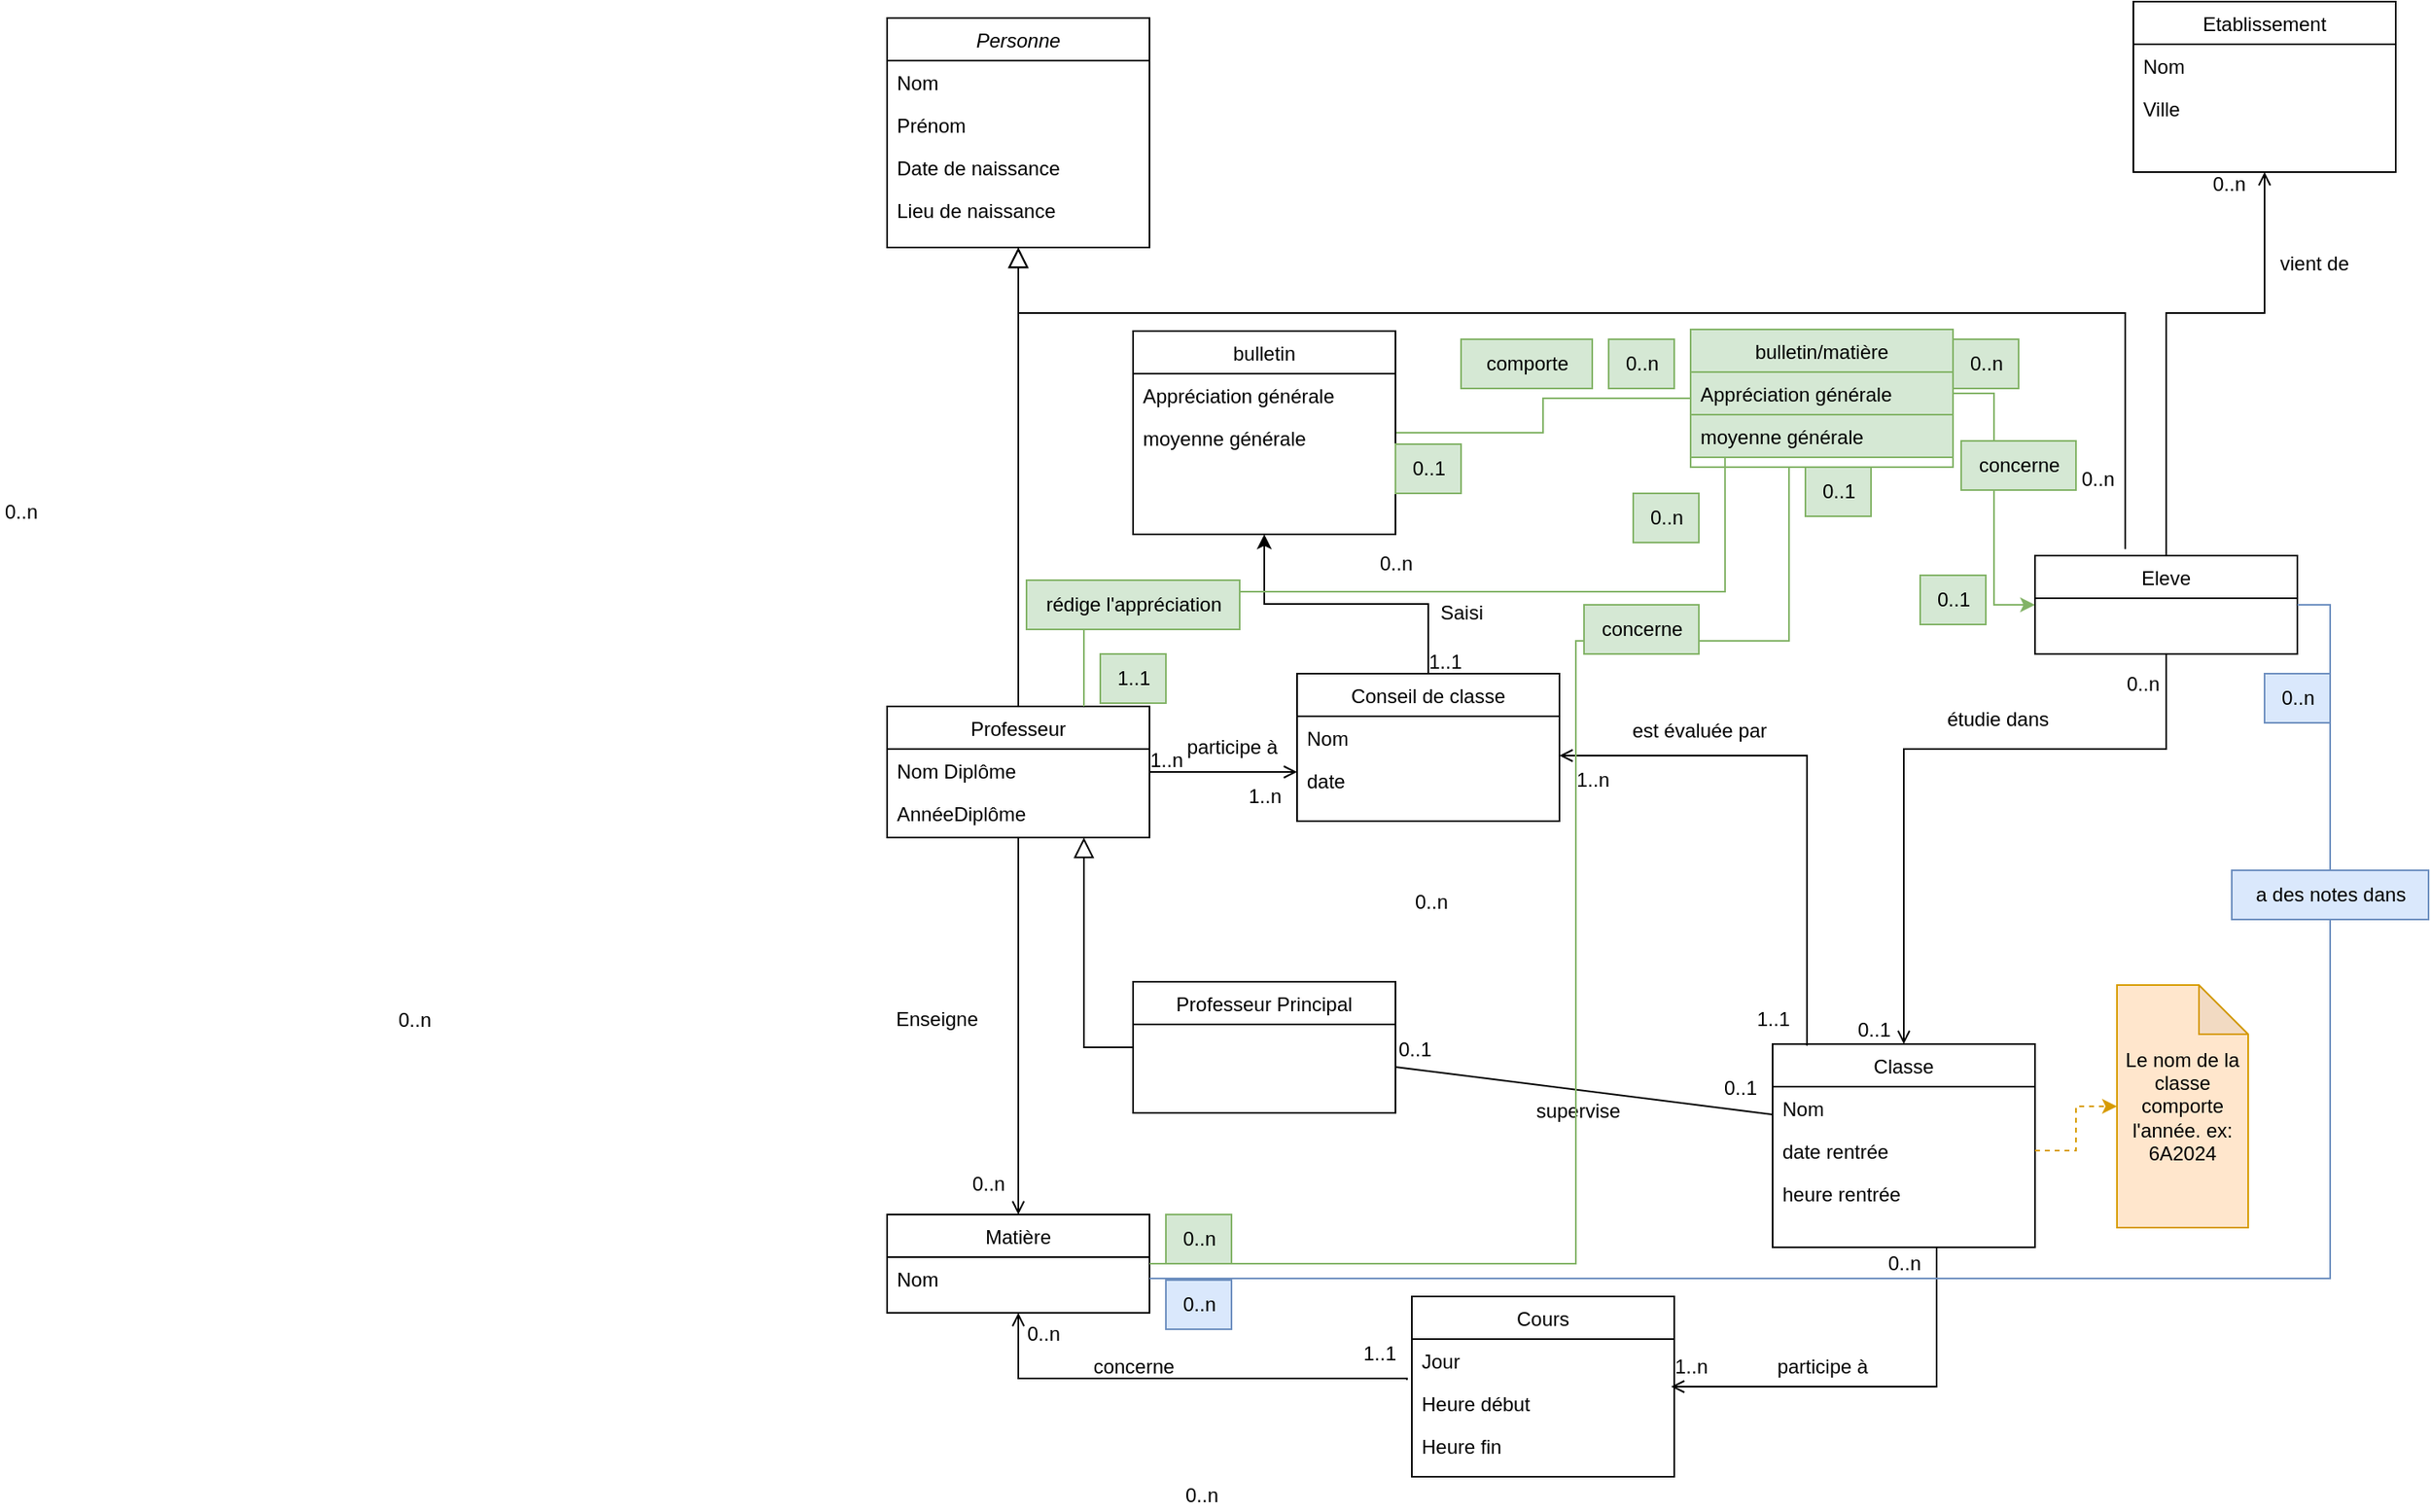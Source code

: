 <mxfile version="24.4.9" type="github">
  <diagram id="C5RBs43oDa-KdzZeNtuy" name="Page-1">
    <mxGraphModel dx="3163" dy="1925" grid="1" gridSize="10" guides="1" tooltips="1" connect="1" arrows="1" fold="1" page="1" pageScale="1" pageWidth="827" pageHeight="1169" math="0" shadow="0">
      <root>
        <mxCell id="WIyWlLk6GJQsqaUBKTNV-0" />
        <mxCell id="WIyWlLk6GJQsqaUBKTNV-1" parent="WIyWlLk6GJQsqaUBKTNV-0" />
        <mxCell id="zkfFHV4jXpPFQw0GAbJ--0" value="Personne" style="swimlane;fontStyle=2;align=center;verticalAlign=top;childLayout=stackLayout;horizontal=1;startSize=26;horizontalStack=0;resizeParent=1;resizeLast=0;collapsible=1;marginBottom=0;rounded=0;shadow=0;strokeWidth=1;" parent="WIyWlLk6GJQsqaUBKTNV-1" vertex="1">
          <mxGeometry x="-390" y="-100" width="160" height="140" as="geometry">
            <mxRectangle x="230" y="140" width="160" height="26" as="alternateBounds" />
          </mxGeometry>
        </mxCell>
        <mxCell id="zkfFHV4jXpPFQw0GAbJ--1" value="Nom" style="text;align=left;verticalAlign=top;spacingLeft=4;spacingRight=4;overflow=hidden;rotatable=0;points=[[0,0.5],[1,0.5]];portConstraint=eastwest;" parent="zkfFHV4jXpPFQw0GAbJ--0" vertex="1">
          <mxGeometry y="26" width="160" height="26" as="geometry" />
        </mxCell>
        <mxCell id="zkfFHV4jXpPFQw0GAbJ--2" value="Prénom" style="text;align=left;verticalAlign=top;spacingLeft=4;spacingRight=4;overflow=hidden;rotatable=0;points=[[0,0.5],[1,0.5]];portConstraint=eastwest;rounded=0;shadow=0;html=0;" parent="zkfFHV4jXpPFQw0GAbJ--0" vertex="1">
          <mxGeometry y="52" width="160" height="26" as="geometry" />
        </mxCell>
        <mxCell id="zkfFHV4jXpPFQw0GAbJ--3" value="Date de naissance" style="text;align=left;verticalAlign=top;spacingLeft=4;spacingRight=4;overflow=hidden;rotatable=0;points=[[0,0.5],[1,0.5]];portConstraint=eastwest;rounded=0;shadow=0;html=0;" parent="zkfFHV4jXpPFQw0GAbJ--0" vertex="1">
          <mxGeometry y="78" width="160" height="26" as="geometry" />
        </mxCell>
        <mxCell id="alwf_3piKCEME6LCT37Y-0" value="Lieu de naissance" style="text;align=left;verticalAlign=top;spacingLeft=4;spacingRight=4;overflow=hidden;rotatable=0;points=[[0,0.5],[1,0.5]];portConstraint=eastwest;rounded=0;shadow=0;html=0;" vertex="1" parent="zkfFHV4jXpPFQw0GAbJ--0">
          <mxGeometry y="104" width="160" height="26" as="geometry" />
        </mxCell>
        <mxCell id="zkfFHV4jXpPFQw0GAbJ--6" value="Eleve" style="swimlane;fontStyle=0;align=center;verticalAlign=top;childLayout=stackLayout;horizontal=1;startSize=26;horizontalStack=0;resizeParent=1;resizeLast=0;collapsible=1;marginBottom=0;rounded=0;shadow=0;strokeWidth=1;" parent="WIyWlLk6GJQsqaUBKTNV-1" vertex="1">
          <mxGeometry x="310" y="228" width="160" height="60" as="geometry">
            <mxRectangle x="130" y="380" width="160" height="26" as="alternateBounds" />
          </mxGeometry>
        </mxCell>
        <mxCell id="zkfFHV4jXpPFQw0GAbJ--12" value="" style="endArrow=block;endSize=10;endFill=0;shadow=0;strokeWidth=1;rounded=0;curved=0;edgeStyle=elbowEdgeStyle;elbow=vertical;exitX=0.344;exitY=-0.067;exitDx=0;exitDy=0;entryX=0.5;entryY=1;entryDx=0;entryDy=0;exitPerimeter=0;" parent="WIyWlLk6GJQsqaUBKTNV-1" source="zkfFHV4jXpPFQw0GAbJ--6" target="zkfFHV4jXpPFQw0GAbJ--0" edge="1">
          <mxGeometry width="160" relative="1" as="geometry">
            <mxPoint x="370" y="190" as="sourcePoint" />
            <mxPoint x="-140" y="-60" as="targetPoint" />
            <Array as="points">
              <mxPoint x="50" y="80" />
              <mxPoint x="20" y="200" />
            </Array>
          </mxGeometry>
        </mxCell>
        <mxCell id="zkfFHV4jXpPFQw0GAbJ--13" value="Professeur" style="swimlane;fontStyle=0;align=center;verticalAlign=top;childLayout=stackLayout;horizontal=1;startSize=26;horizontalStack=0;resizeParent=1;resizeLast=0;collapsible=1;marginBottom=0;rounded=0;shadow=0;strokeWidth=1;" parent="WIyWlLk6GJQsqaUBKTNV-1" vertex="1">
          <mxGeometry x="-390" y="320" width="160" height="80" as="geometry">
            <mxRectangle x="340" y="380" width="170" height="26" as="alternateBounds" />
          </mxGeometry>
        </mxCell>
        <mxCell id="zkfFHV4jXpPFQw0GAbJ--14" value="Nom Diplôme" style="text;align=left;verticalAlign=top;spacingLeft=4;spacingRight=4;overflow=hidden;rotatable=0;points=[[0,0.5],[1,0.5]];portConstraint=eastwest;" parent="zkfFHV4jXpPFQw0GAbJ--13" vertex="1">
          <mxGeometry y="26" width="160" height="26" as="geometry" />
        </mxCell>
        <mxCell id="alwf_3piKCEME6LCT37Y-14" value="AnnéeDiplôme" style="text;align=left;verticalAlign=top;spacingLeft=4;spacingRight=4;overflow=hidden;rotatable=0;points=[[0,0.5],[1,0.5]];portConstraint=eastwest;" vertex="1" parent="zkfFHV4jXpPFQw0GAbJ--13">
          <mxGeometry y="52" width="160" height="26" as="geometry" />
        </mxCell>
        <mxCell id="zkfFHV4jXpPFQw0GAbJ--16" value="" style="endArrow=block;endSize=10;endFill=0;shadow=0;strokeWidth=1;rounded=0;curved=0;edgeStyle=elbowEdgeStyle;elbow=vertical;" parent="WIyWlLk6GJQsqaUBKTNV-1" source="zkfFHV4jXpPFQw0GAbJ--13" target="zkfFHV4jXpPFQw0GAbJ--0" edge="1">
          <mxGeometry width="160" relative="1" as="geometry">
            <mxPoint x="485" y="343" as="sourcePoint" />
            <mxPoint x="585" y="241" as="targetPoint" />
          </mxGeometry>
        </mxCell>
        <mxCell id="zkfFHV4jXpPFQw0GAbJ--26" value="" style="endArrow=open;shadow=0;strokeWidth=1;rounded=0;curved=0;endFill=1;edgeStyle=elbowEdgeStyle;elbow=vertical;exitX=0.5;exitY=0;exitDx=0;exitDy=0;entryX=0.5;entryY=1;entryDx=0;entryDy=0;" parent="WIyWlLk6GJQsqaUBKTNV-1" source="zkfFHV4jXpPFQw0GAbJ--6" target="alwf_3piKCEME6LCT37Y-2" edge="1">
          <mxGeometry x="0.5" y="41" relative="1" as="geometry">
            <mxPoint x="125" y="200" as="sourcePoint" />
            <mxPoint x="115" y="124" as="targetPoint" />
            <mxPoint x="-40" y="32" as="offset" />
            <Array as="points">
              <mxPoint x="450" y="80" />
            </Array>
          </mxGeometry>
        </mxCell>
        <mxCell id="alwf_3piKCEME6LCT37Y-2" value="Etablissement" style="swimlane;fontStyle=0;align=center;verticalAlign=top;childLayout=stackLayout;horizontal=1;startSize=26;horizontalStack=0;resizeParent=1;resizeLast=0;collapsible=1;marginBottom=0;rounded=0;shadow=0;strokeWidth=1;" vertex="1" parent="WIyWlLk6GJQsqaUBKTNV-1">
          <mxGeometry x="370" y="-110" width="160" height="104" as="geometry">
            <mxRectangle x="550" y="140" width="160" height="26" as="alternateBounds" />
          </mxGeometry>
        </mxCell>
        <mxCell id="alwf_3piKCEME6LCT37Y-3" value="Nom" style="text;align=left;verticalAlign=top;spacingLeft=4;spacingRight=4;overflow=hidden;rotatable=0;points=[[0,0.5],[1,0.5]];portConstraint=eastwest;" vertex="1" parent="alwf_3piKCEME6LCT37Y-2">
          <mxGeometry y="26" width="160" height="26" as="geometry" />
        </mxCell>
        <mxCell id="alwf_3piKCEME6LCT37Y-4" value="Ville" style="text;align=left;verticalAlign=top;spacingLeft=4;spacingRight=4;overflow=hidden;rotatable=0;points=[[0,0.5],[1,0.5]];portConstraint=eastwest;rounded=0;shadow=0;html=0;" vertex="1" parent="alwf_3piKCEME6LCT37Y-2">
          <mxGeometry y="52" width="160" height="26" as="geometry" />
        </mxCell>
        <mxCell id="alwf_3piKCEME6LCT37Y-15" value="Matière" style="swimlane;fontStyle=0;align=center;verticalAlign=top;childLayout=stackLayout;horizontal=1;startSize=26;horizontalStack=0;resizeParent=1;resizeLast=0;collapsible=1;marginBottom=0;rounded=0;shadow=0;strokeWidth=1;" vertex="1" parent="WIyWlLk6GJQsqaUBKTNV-1">
          <mxGeometry x="-390" y="630" width="160" height="60" as="geometry">
            <mxRectangle x="550" y="140" width="160" height="26" as="alternateBounds" />
          </mxGeometry>
        </mxCell>
        <mxCell id="alwf_3piKCEME6LCT37Y-16" value="Nom" style="text;align=left;verticalAlign=top;spacingLeft=4;spacingRight=4;overflow=hidden;rotatable=0;points=[[0,0.5],[1,0.5]];portConstraint=eastwest;" vertex="1" parent="alwf_3piKCEME6LCT37Y-15">
          <mxGeometry y="26" width="160" height="26" as="geometry" />
        </mxCell>
        <mxCell id="alwf_3piKCEME6LCT37Y-19" value="" style="endArrow=open;shadow=0;strokeWidth=1;rounded=0;curved=0;endFill=1;edgeStyle=elbowEdgeStyle;elbow=vertical;exitX=0.5;exitY=1;exitDx=0;exitDy=0;entryX=0.5;entryY=0;entryDx=0;entryDy=0;" edge="1" parent="WIyWlLk6GJQsqaUBKTNV-1" source="zkfFHV4jXpPFQw0GAbJ--13" target="alwf_3piKCEME6LCT37Y-15">
          <mxGeometry x="0.5" y="41" relative="1" as="geometry">
            <mxPoint x="620" y="370" as="sourcePoint" />
            <mxPoint x="480" y="370" as="targetPoint" />
            <mxPoint x="-40" y="32" as="offset" />
            <Array as="points" />
          </mxGeometry>
        </mxCell>
        <mxCell id="alwf_3piKCEME6LCT37Y-20" value="0..n" style="resizable=0;align=left;verticalAlign=bottom;labelBackgroundColor=none;fontSize=12;" connectable="0" vertex="1" parent="alwf_3piKCEME6LCT37Y-19">
          <mxGeometry x="-1" relative="1" as="geometry">
            <mxPoint x="-620" y="-190" as="offset" />
          </mxGeometry>
        </mxCell>
        <mxCell id="alwf_3piKCEME6LCT37Y-21" value="0..n" style="resizable=0;align=right;verticalAlign=bottom;labelBackgroundColor=none;fontSize=12;" connectable="0" vertex="1" parent="alwf_3piKCEME6LCT37Y-19">
          <mxGeometry x="1" relative="1" as="geometry">
            <mxPoint x="750" y="-620" as="offset" />
          </mxGeometry>
        </mxCell>
        <mxCell id="alwf_3piKCEME6LCT37Y-22" value="vient de" style="text;html=1;resizable=0;points=[];;align=center;verticalAlign=middle;labelBackgroundColor=none;rounded=0;shadow=0;strokeWidth=1;fontSize=12;" vertex="1" connectable="0" parent="alwf_3piKCEME6LCT37Y-19">
          <mxGeometry x="0.5" y="49" relative="1" as="geometry">
            <mxPoint x="741" y="-523" as="offset" />
          </mxGeometry>
        </mxCell>
        <mxCell id="alwf_3piKCEME6LCT37Y-24" value="Professeur Principal" style="swimlane;fontStyle=0;align=center;verticalAlign=top;childLayout=stackLayout;horizontal=1;startSize=26;horizontalStack=0;resizeParent=1;resizeLast=0;collapsible=1;marginBottom=0;rounded=0;shadow=0;strokeWidth=1;" vertex="1" parent="WIyWlLk6GJQsqaUBKTNV-1">
          <mxGeometry x="-240" y="488" width="160" height="80" as="geometry">
            <mxRectangle x="340" y="380" width="170" height="26" as="alternateBounds" />
          </mxGeometry>
        </mxCell>
        <mxCell id="alwf_3piKCEME6LCT37Y-27" value="" style="endArrow=block;endSize=10;endFill=0;shadow=0;strokeWidth=1;rounded=0;curved=0;edgeStyle=elbowEdgeStyle;elbow=vertical;entryX=0.75;entryY=1;entryDx=0;entryDy=0;exitX=0;exitY=0.5;exitDx=0;exitDy=0;" edge="1" parent="WIyWlLk6GJQsqaUBKTNV-1" source="alwf_3piKCEME6LCT37Y-24" target="zkfFHV4jXpPFQw0GAbJ--13">
          <mxGeometry width="160" relative="1" as="geometry">
            <mxPoint x="520" y="370" as="sourcePoint" />
            <mxPoint x="520" y="320" as="targetPoint" />
            <Array as="points">
              <mxPoint x="-260" y="528" />
            </Array>
          </mxGeometry>
        </mxCell>
        <mxCell id="alwf_3piKCEME6LCT37Y-31" value="Classe" style="swimlane;fontStyle=0;align=center;verticalAlign=top;childLayout=stackLayout;horizontal=1;startSize=26;horizontalStack=0;resizeParent=1;resizeLast=0;collapsible=1;marginBottom=0;rounded=0;shadow=0;strokeWidth=1;" vertex="1" parent="WIyWlLk6GJQsqaUBKTNV-1">
          <mxGeometry x="150" y="526" width="160" height="124" as="geometry">
            <mxRectangle x="340" y="380" width="170" height="26" as="alternateBounds" />
          </mxGeometry>
        </mxCell>
        <mxCell id="alwf_3piKCEME6LCT37Y-59" value="Nom" style="text;align=left;verticalAlign=top;spacingLeft=4;spacingRight=4;overflow=hidden;rotatable=0;points=[[0,0.5],[1,0.5]];portConstraint=eastwest;" vertex="1" parent="alwf_3piKCEME6LCT37Y-31">
          <mxGeometry y="26" width="160" height="26" as="geometry" />
        </mxCell>
        <mxCell id="alwf_3piKCEME6LCT37Y-60" value="date rentrée" style="text;align=left;verticalAlign=top;spacingLeft=4;spacingRight=4;overflow=hidden;rotatable=0;points=[[0,0.5],[1,0.5]];portConstraint=eastwest;" vertex="1" parent="alwf_3piKCEME6LCT37Y-31">
          <mxGeometry y="52" width="160" height="26" as="geometry" />
        </mxCell>
        <mxCell id="alwf_3piKCEME6LCT37Y-61" value="heure rentrée" style="text;align=left;verticalAlign=top;spacingLeft=4;spacingRight=4;overflow=hidden;rotatable=0;points=[[0,0.5],[1,0.5]];portConstraint=eastwest;" vertex="1" parent="alwf_3piKCEME6LCT37Y-31">
          <mxGeometry y="78" width="160" height="26" as="geometry" />
        </mxCell>
        <mxCell id="alwf_3piKCEME6LCT37Y-32" value="" style="endArrow=open;shadow=0;strokeWidth=1;rounded=0;curved=0;endFill=1;edgeStyle=elbowEdgeStyle;elbow=vertical;exitX=0.5;exitY=1;exitDx=0;exitDy=0;entryX=0.5;entryY=0;entryDx=0;entryDy=0;" edge="1" parent="WIyWlLk6GJQsqaUBKTNV-1" source="zkfFHV4jXpPFQw0GAbJ--6" target="alwf_3piKCEME6LCT37Y-31">
          <mxGeometry x="0.5" y="41" relative="1" as="geometry">
            <mxPoint x="110" y="386" as="sourcePoint" />
            <mxPoint x="257.04" y="349.01" as="targetPoint" />
            <mxPoint x="-40" y="32" as="offset" />
            <Array as="points">
              <mxPoint x="150" y="346" />
            </Array>
          </mxGeometry>
        </mxCell>
        <mxCell id="alwf_3piKCEME6LCT37Y-33" value="0..n" style="resizable=0;align=left;verticalAlign=bottom;labelBackgroundColor=none;fontSize=12;" connectable="0" vertex="1" parent="alwf_3piKCEME6LCT37Y-32">
          <mxGeometry x="-1" relative="1" as="geometry">
            <mxPoint x="-460" y="160" as="offset" />
          </mxGeometry>
        </mxCell>
        <mxCell id="alwf_3piKCEME6LCT37Y-36" value="0..n" style="resizable=0;align=left;verticalAlign=bottom;labelBackgroundColor=none;fontSize=12;" connectable="0" vertex="1" parent="WIyWlLk6GJQsqaUBKTNV-1">
          <mxGeometry x="370" as="geometry">
            <mxPoint x="-6" y="315" as="offset" />
          </mxGeometry>
        </mxCell>
        <mxCell id="alwf_3piKCEME6LCT37Y-37" value="0..1" style="resizable=0;align=left;verticalAlign=bottom;labelBackgroundColor=none;fontSize=12;" connectable="0" vertex="1" parent="WIyWlLk6GJQsqaUBKTNV-1">
          <mxGeometry x="-80" y="538" as="geometry" />
        </mxCell>
        <mxCell id="alwf_3piKCEME6LCT37Y-38" value="" style="endArrow=none;shadow=0;strokeWidth=1;rounded=0;endFill=0;elbow=vertical;entryX=0;entryY=0.653;entryDx=0;entryDy=0;entryPerimeter=0;" edge="1" parent="WIyWlLk6GJQsqaUBKTNV-1" target="alwf_3piKCEME6LCT37Y-59">
          <mxGeometry x="0.5" y="41" relative="1" as="geometry">
            <mxPoint x="-80" y="540" as="sourcePoint" />
            <mxPoint x="190" y="650" as="targetPoint" />
            <mxPoint x="-40" y="32" as="offset" />
          </mxGeometry>
        </mxCell>
        <mxCell id="alwf_3piKCEME6LCT37Y-42" value="0..1" style="resizable=0;align=left;verticalAlign=bottom;labelBackgroundColor=none;fontSize=12;" connectable="0" vertex="1" parent="WIyWlLk6GJQsqaUBKTNV-1">
          <mxGeometry x="200" y="526" as="geometry" />
        </mxCell>
        <mxCell id="alwf_3piKCEME6LCT37Y-43" value="étudie dans" style="text;html=1;resizable=0;points=[];;align=center;verticalAlign=middle;labelBackgroundColor=none;rounded=0;shadow=0;strokeWidth=1;fontSize=12;" vertex="1" connectable="0" parent="WIyWlLk6GJQsqaUBKTNV-1">
          <mxGeometry x="280" y="330" as="geometry">
            <mxPoint x="7" y="-2" as="offset" />
          </mxGeometry>
        </mxCell>
        <mxCell id="alwf_3piKCEME6LCT37Y-44" value="supervise" style="text;html=1;resizable=0;points=[];;align=center;verticalAlign=middle;labelBackgroundColor=none;rounded=0;shadow=0;strokeWidth=1;fontSize=12;rotation=0;" vertex="1" connectable="0" parent="WIyWlLk6GJQsqaUBKTNV-1">
          <mxGeometry x="110" y="528" as="geometry">
            <mxPoint x="-79" y="39" as="offset" />
          </mxGeometry>
        </mxCell>
        <mxCell id="alwf_3piKCEME6LCT37Y-46" value="0..1" style="text;html=1;align=center;verticalAlign=middle;resizable=0;points=[];autosize=1;strokeColor=none;fillColor=none;" vertex="1" parent="WIyWlLk6GJQsqaUBKTNV-1">
          <mxGeometry x="110" y="538" width="40" height="30" as="geometry" />
        </mxCell>
        <mxCell id="alwf_3piKCEME6LCT37Y-47" value="Enseigne" style="text;html=1;align=center;verticalAlign=middle;resizable=0;points=[];autosize=1;strokeColor=none;fillColor=none;" vertex="1" parent="WIyWlLk6GJQsqaUBKTNV-1">
          <mxGeometry x="-400" y="496" width="80" height="30" as="geometry" />
        </mxCell>
        <mxCell id="alwf_3piKCEME6LCT37Y-49" value="Cours" style="swimlane;fontStyle=0;align=center;verticalAlign=top;childLayout=stackLayout;horizontal=1;startSize=26;horizontalStack=0;resizeParent=1;resizeLast=0;collapsible=1;marginBottom=0;rounded=0;shadow=0;strokeWidth=1;" vertex="1" parent="WIyWlLk6GJQsqaUBKTNV-1">
          <mxGeometry x="-70" y="680" width="160" height="110" as="geometry">
            <mxRectangle x="340" y="380" width="170" height="26" as="alternateBounds" />
          </mxGeometry>
        </mxCell>
        <mxCell id="alwf_3piKCEME6LCT37Y-50" value="Jour" style="text;align=left;verticalAlign=top;spacingLeft=4;spacingRight=4;overflow=hidden;rotatable=0;points=[[0,0.5],[1,0.5]];portConstraint=eastwest;" vertex="1" parent="alwf_3piKCEME6LCT37Y-49">
          <mxGeometry y="26" width="160" height="26" as="geometry" />
        </mxCell>
        <mxCell id="alwf_3piKCEME6LCT37Y-57" value="Heure début" style="text;align=left;verticalAlign=top;spacingLeft=4;spacingRight=4;overflow=hidden;rotatable=0;points=[[0,0.5],[1,0.5]];portConstraint=eastwest;" vertex="1" parent="alwf_3piKCEME6LCT37Y-49">
          <mxGeometry y="52" width="160" height="26" as="geometry" />
        </mxCell>
        <mxCell id="alwf_3piKCEME6LCT37Y-58" value="Heure fin" style="text;align=left;verticalAlign=top;spacingLeft=4;spacingRight=4;overflow=hidden;rotatable=0;points=[[0,0.5],[1,0.5]];portConstraint=eastwest;" vertex="1" parent="alwf_3piKCEME6LCT37Y-49">
          <mxGeometry y="78" width="160" height="26" as="geometry" />
        </mxCell>
        <mxCell id="alwf_3piKCEME6LCT37Y-51" value="" style="endArrow=open;shadow=0;strokeWidth=1;rounded=0;curved=0;endFill=1;edgeStyle=elbowEdgeStyle;elbow=vertical;exitX=-0.019;exitY=0.962;exitDx=0;exitDy=0;entryX=0.5;entryY=1;entryDx=0;entryDy=0;exitPerimeter=0;" edge="1" parent="WIyWlLk6GJQsqaUBKTNV-1" source="alwf_3piKCEME6LCT37Y-50" target="alwf_3piKCEME6LCT37Y-15">
          <mxGeometry x="0.5" y="41" relative="1" as="geometry">
            <mxPoint x="-300" y="410" as="sourcePoint" />
            <mxPoint x="-300" y="640" as="targetPoint" />
            <mxPoint x="-40" y="32" as="offset" />
            <Array as="points">
              <mxPoint x="-200" y="730" />
            </Array>
          </mxGeometry>
        </mxCell>
        <mxCell id="alwf_3piKCEME6LCT37Y-52" value="0..n" style="resizable=0;align=left;verticalAlign=bottom;labelBackgroundColor=none;fontSize=12;" connectable="0" vertex="1" parent="alwf_3piKCEME6LCT37Y-51">
          <mxGeometry x="-1" relative="1" as="geometry">
            <mxPoint x="-267" y="-111" as="offset" />
          </mxGeometry>
        </mxCell>
        <mxCell id="alwf_3piKCEME6LCT37Y-53" value="0..n" style="resizable=0;align=right;verticalAlign=bottom;labelBackgroundColor=none;fontSize=12;" connectable="0" vertex="1" parent="alwf_3piKCEME6LCT37Y-51">
          <mxGeometry x="1" relative="1" as="geometry">
            <mxPoint x="670" y="-500" as="offset" />
          </mxGeometry>
        </mxCell>
        <mxCell id="alwf_3piKCEME6LCT37Y-55" value="1..1" style="text;html=1;align=center;verticalAlign=middle;resizable=0;points=[];autosize=1;strokeColor=none;fillColor=none;" vertex="1" parent="WIyWlLk6GJQsqaUBKTNV-1">
          <mxGeometry x="-110" y="700" width="40" height="30" as="geometry" />
        </mxCell>
        <mxCell id="alwf_3piKCEME6LCT37Y-56" value="0..n" style="text;html=1;align=center;verticalAlign=middle;resizable=0;points=[];autosize=1;strokeColor=none;fillColor=none;" vertex="1" parent="WIyWlLk6GJQsqaUBKTNV-1">
          <mxGeometry x="-315" y="688" width="40" height="30" as="geometry" />
        </mxCell>
        <mxCell id="alwf_3piKCEME6LCT37Y-63" value="concerne" style="text;html=1;align=center;verticalAlign=middle;resizable=0;points=[];autosize=1;strokeColor=none;fillColor=none;" vertex="1" parent="WIyWlLk6GJQsqaUBKTNV-1">
          <mxGeometry x="-275" y="708" width="70" height="30" as="geometry" />
        </mxCell>
        <mxCell id="alwf_3piKCEME6LCT37Y-68" value="" style="endArrow=open;shadow=0;strokeWidth=1;rounded=0;curved=0;endFill=1;edgeStyle=elbowEdgeStyle;elbow=vertical;exitX=0.5;exitY=1;exitDx=0;exitDy=0;entryX=0.988;entryY=1.115;entryDx=0;entryDy=0;entryPerimeter=0;" edge="1" parent="WIyWlLk6GJQsqaUBKTNV-1" target="alwf_3piKCEME6LCT37Y-50">
          <mxGeometry x="0.5" y="41" relative="1" as="geometry">
            <mxPoint x="250" y="650" as="sourcePoint" />
            <mxPoint x="100" y="745" as="targetPoint" />
            <mxPoint x="-40" y="32" as="offset" />
            <Array as="points">
              <mxPoint x="140" y="735" />
              <mxPoint x="280" y="736" />
            </Array>
          </mxGeometry>
        </mxCell>
        <mxCell id="alwf_3piKCEME6LCT37Y-69" value="0..n" style="resizable=0;align=left;verticalAlign=bottom;labelBackgroundColor=none;fontSize=12;" connectable="0" vertex="1" parent="alwf_3piKCEME6LCT37Y-68">
          <mxGeometry x="-1" relative="1" as="geometry">
            <mxPoint x="-460" y="160" as="offset" />
          </mxGeometry>
        </mxCell>
        <mxCell id="alwf_3piKCEME6LCT37Y-70" value="0..n" style="text;html=1;align=center;verticalAlign=middle;resizable=0;points=[];autosize=1;strokeColor=none;fillColor=none;" vertex="1" parent="WIyWlLk6GJQsqaUBKTNV-1">
          <mxGeometry x="210" y="645" width="40" height="30" as="geometry" />
        </mxCell>
        <mxCell id="alwf_3piKCEME6LCT37Y-71" value="1..n" style="text;html=1;align=center;verticalAlign=middle;resizable=0;points=[];autosize=1;strokeColor=none;fillColor=none;" vertex="1" parent="WIyWlLk6GJQsqaUBKTNV-1">
          <mxGeometry x="80" y="708" width="40" height="30" as="geometry" />
        </mxCell>
        <mxCell id="alwf_3piKCEME6LCT37Y-72" value="participe à" style="text;html=1;align=center;verticalAlign=middle;resizable=0;points=[];autosize=1;strokeColor=none;fillColor=none;" vertex="1" parent="WIyWlLk6GJQsqaUBKTNV-1">
          <mxGeometry x="140" y="708" width="80" height="30" as="geometry" />
        </mxCell>
        <mxCell id="alwf_3piKCEME6LCT37Y-93" value="" style="edgeStyle=orthogonalEdgeStyle;rounded=0;orthogonalLoop=1;jettySize=auto;html=1;" edge="1" parent="WIyWlLk6GJQsqaUBKTNV-1" source="alwf_3piKCEME6LCT37Y-73" target="alwf_3piKCEME6LCT37Y-90">
          <mxGeometry relative="1" as="geometry" />
        </mxCell>
        <mxCell id="alwf_3piKCEME6LCT37Y-73" value="Conseil de classe" style="swimlane;fontStyle=0;align=center;verticalAlign=top;childLayout=stackLayout;horizontal=1;startSize=26;horizontalStack=0;resizeParent=1;resizeLast=0;collapsible=1;marginBottom=0;rounded=0;shadow=0;strokeWidth=1;" vertex="1" parent="WIyWlLk6GJQsqaUBKTNV-1">
          <mxGeometry x="-140" y="300" width="160" height="90" as="geometry">
            <mxRectangle x="340" y="380" width="170" height="26" as="alternateBounds" />
          </mxGeometry>
        </mxCell>
        <mxCell id="alwf_3piKCEME6LCT37Y-75" value="Nom" style="text;align=left;verticalAlign=top;spacingLeft=4;spacingRight=4;overflow=hidden;rotatable=0;points=[[0,0.5],[1,0.5]];portConstraint=eastwest;" vertex="1" parent="alwf_3piKCEME6LCT37Y-73">
          <mxGeometry y="26" width="160" height="26" as="geometry" />
        </mxCell>
        <mxCell id="alwf_3piKCEME6LCT37Y-81" value="date" style="text;align=left;verticalAlign=top;spacingLeft=4;spacingRight=4;overflow=hidden;rotatable=0;points=[[0,0.5],[1,0.5]];portConstraint=eastwest;" vertex="1" parent="alwf_3piKCEME6LCT37Y-73">
          <mxGeometry y="52" width="160" height="26" as="geometry" />
        </mxCell>
        <mxCell id="alwf_3piKCEME6LCT37Y-77" value="" style="endArrow=open;shadow=0;strokeWidth=1;rounded=0;curved=0;endFill=1;edgeStyle=elbowEdgeStyle;elbow=vertical;exitX=0.131;exitY=0.008;exitDx=0;exitDy=0;exitPerimeter=0;" edge="1" parent="WIyWlLk6GJQsqaUBKTNV-1" source="alwf_3piKCEME6LCT37Y-31">
          <mxGeometry x="0.5" y="41" relative="1" as="geometry">
            <mxPoint x="260" y="660" as="sourcePoint" />
            <mxPoint x="20" y="350" as="targetPoint" />
            <mxPoint x="-40" y="32" as="offset" />
            <Array as="points">
              <mxPoint x="110" y="350" />
              <mxPoint x="290" y="746" />
            </Array>
          </mxGeometry>
        </mxCell>
        <mxCell id="alwf_3piKCEME6LCT37Y-79" value="1..1" style="text;html=1;align=center;verticalAlign=middle;resizable=0;points=[];autosize=1;strokeColor=none;fillColor=none;" vertex="1" parent="WIyWlLk6GJQsqaUBKTNV-1">
          <mxGeometry x="130" y="496" width="40" height="30" as="geometry" />
        </mxCell>
        <mxCell id="alwf_3piKCEME6LCT37Y-80" value="1..n" style="text;html=1;align=center;verticalAlign=middle;resizable=0;points=[];autosize=1;strokeColor=none;fillColor=none;" vertex="1" parent="WIyWlLk6GJQsqaUBKTNV-1">
          <mxGeometry x="20" y="350" width="40" height="30" as="geometry" />
        </mxCell>
        <mxCell id="alwf_3piKCEME6LCT37Y-82" value="est évaluée par" style="text;html=1;align=center;verticalAlign=middle;resizable=0;points=[];autosize=1;strokeColor=none;fillColor=none;" vertex="1" parent="WIyWlLk6GJQsqaUBKTNV-1">
          <mxGeometry x="50" y="320" width="110" height="30" as="geometry" />
        </mxCell>
        <mxCell id="alwf_3piKCEME6LCT37Y-83" value="" style="endArrow=open;shadow=0;strokeWidth=1;rounded=0;curved=0;endFill=1;edgeStyle=elbowEdgeStyle;elbow=vertical;exitX=1;exitY=0.5;exitDx=0;exitDy=0;" edge="1" parent="WIyWlLk6GJQsqaUBKTNV-1" source="zkfFHV4jXpPFQw0GAbJ--13">
          <mxGeometry x="0.5" y="41" relative="1" as="geometry">
            <mxPoint x="-199" y="390" as="sourcePoint" />
            <mxPoint x="-140" y="360" as="targetPoint" />
            <mxPoint x="-40" y="32" as="offset" />
            <Array as="points">
              <mxPoint x="-180" y="360" />
              <mxPoint x="-80" y="609" />
            </Array>
          </mxGeometry>
        </mxCell>
        <mxCell id="alwf_3piKCEME6LCT37Y-84" value="0..n" style="resizable=0;align=left;verticalAlign=bottom;labelBackgroundColor=none;fontSize=12;" connectable="0" vertex="1" parent="alwf_3piKCEME6LCT37Y-83">
          <mxGeometry x="-1" relative="1" as="geometry">
            <mxPoint x="-460" y="160" as="offset" />
          </mxGeometry>
        </mxCell>
        <mxCell id="alwf_3piKCEME6LCT37Y-85" value="1..n" style="text;html=1;align=center;verticalAlign=middle;resizable=0;points=[];autosize=1;strokeColor=none;fillColor=none;" vertex="1" parent="WIyWlLk6GJQsqaUBKTNV-1">
          <mxGeometry x="-240" y="338" width="40" height="30" as="geometry" />
        </mxCell>
        <mxCell id="alwf_3piKCEME6LCT37Y-86" value="1..n" style="text;html=1;align=center;verticalAlign=middle;resizable=0;points=[];autosize=1;strokeColor=none;fillColor=none;" vertex="1" parent="WIyWlLk6GJQsqaUBKTNV-1">
          <mxGeometry x="-180" y="360" width="40" height="30" as="geometry" />
        </mxCell>
        <mxCell id="alwf_3piKCEME6LCT37Y-88" value="participe à" style="text;html=1;align=center;verticalAlign=middle;resizable=0;points=[];autosize=1;strokeColor=none;fillColor=none;" vertex="1" parent="WIyWlLk6GJQsqaUBKTNV-1">
          <mxGeometry x="-220" y="330" width="80" height="30" as="geometry" />
        </mxCell>
        <mxCell id="alwf_3piKCEME6LCT37Y-104" value="" style="edgeStyle=orthogonalEdgeStyle;rounded=0;orthogonalLoop=1;jettySize=auto;html=1;fillColor=#d5e8d4;strokeColor=#82b366;endArrow=none;endFill=0;" edge="1" parent="WIyWlLk6GJQsqaUBKTNV-1" source="alwf_3piKCEME6LCT37Y-90" target="alwf_3piKCEME6LCT37Y-101">
          <mxGeometry relative="1" as="geometry" />
        </mxCell>
        <mxCell id="alwf_3piKCEME6LCT37Y-90" value="bulletin" style="swimlane;fontStyle=0;align=center;verticalAlign=top;childLayout=stackLayout;horizontal=1;startSize=26;horizontalStack=0;resizeParent=1;resizeLast=0;collapsible=1;marginBottom=0;rounded=0;shadow=0;strokeWidth=1;" vertex="1" parent="WIyWlLk6GJQsqaUBKTNV-1">
          <mxGeometry x="-240" y="91" width="160" height="124" as="geometry">
            <mxRectangle x="340" y="380" width="170" height="26" as="alternateBounds" />
          </mxGeometry>
        </mxCell>
        <mxCell id="alwf_3piKCEME6LCT37Y-91" value="Appréciation générale" style="text;align=left;verticalAlign=top;spacingLeft=4;spacingRight=4;overflow=hidden;rotatable=0;points=[[0,0.5],[1,0.5]];portConstraint=eastwest;" vertex="1" parent="alwf_3piKCEME6LCT37Y-90">
          <mxGeometry y="26" width="160" height="26" as="geometry" />
        </mxCell>
        <mxCell id="alwf_3piKCEME6LCT37Y-92" value="moyenne générale" style="text;align=left;verticalAlign=top;spacingLeft=4;spacingRight=4;overflow=hidden;rotatable=0;points=[[0,0.5],[1,0.5]];portConstraint=eastwest;" vertex="1" parent="alwf_3piKCEME6LCT37Y-90">
          <mxGeometry y="52" width="160" height="26" as="geometry" />
        </mxCell>
        <mxCell id="alwf_3piKCEME6LCT37Y-94" value="1..1" style="text;html=1;align=center;verticalAlign=middle;resizable=0;points=[];autosize=1;strokeColor=none;fillColor=none;" vertex="1" parent="WIyWlLk6GJQsqaUBKTNV-1">
          <mxGeometry x="-70" y="278" width="40" height="30" as="geometry" />
        </mxCell>
        <mxCell id="alwf_3piKCEME6LCT37Y-95" value="0..n" style="text;html=1;align=center;verticalAlign=middle;resizable=0;points=[];autosize=1;strokeColor=none;fillColor=none;" vertex="1" parent="WIyWlLk6GJQsqaUBKTNV-1">
          <mxGeometry x="-100" y="218" width="40" height="30" as="geometry" />
        </mxCell>
        <mxCell id="alwf_3piKCEME6LCT37Y-96" value="Saisi" style="text;html=1;align=center;verticalAlign=middle;resizable=0;points=[];autosize=1;strokeColor=none;fillColor=none;" vertex="1" parent="WIyWlLk6GJQsqaUBKTNV-1">
          <mxGeometry x="-65" y="248" width="50" height="30" as="geometry" />
        </mxCell>
        <mxCell id="alwf_3piKCEME6LCT37Y-107" style="edgeStyle=orthogonalEdgeStyle;rounded=0;orthogonalLoop=1;jettySize=auto;html=1;entryX=1;entryY=0.5;entryDx=0;entryDy=0;fillColor=#d5e8d4;strokeColor=#82b366;endArrow=none;endFill=0;" edge="1" parent="WIyWlLk6GJQsqaUBKTNV-1" source="alwf_3piKCEME6LCT37Y-101" target="alwf_3piKCEME6LCT37Y-15">
          <mxGeometry relative="1" as="geometry">
            <Array as="points">
              <mxPoint x="160" y="280" />
              <mxPoint x="30" y="280" />
              <mxPoint x="30" y="660" />
            </Array>
          </mxGeometry>
        </mxCell>
        <mxCell id="alwf_3piKCEME6LCT37Y-101" value="bulletin/matière" style="swimlane;fontStyle=0;align=center;verticalAlign=top;childLayout=stackLayout;horizontal=1;startSize=26;horizontalStack=0;resizeParent=1;resizeLast=0;collapsible=1;marginBottom=0;rounded=0;shadow=0;strokeWidth=1;fillColor=#d5e8d4;strokeColor=#82b366;" vertex="1" parent="WIyWlLk6GJQsqaUBKTNV-1">
          <mxGeometry x="100" y="90" width="160" height="84" as="geometry">
            <mxRectangle x="340" y="380" width="170" height="26" as="alternateBounds" />
          </mxGeometry>
        </mxCell>
        <mxCell id="alwf_3piKCEME6LCT37Y-102" value="Appréciation générale" style="text;align=left;verticalAlign=top;spacingLeft=4;spacingRight=4;overflow=hidden;rotatable=0;points=[[0,0.5],[1,0.5]];portConstraint=eastwest;fillColor=#d5e8d4;strokeColor=#82b366;" vertex="1" parent="alwf_3piKCEME6LCT37Y-101">
          <mxGeometry y="26" width="160" height="26" as="geometry" />
        </mxCell>
        <mxCell id="alwf_3piKCEME6LCT37Y-103" value="moyenne générale" style="text;align=left;verticalAlign=top;spacingLeft=4;spacingRight=4;overflow=hidden;rotatable=0;points=[[0,0.5],[1,0.5]];portConstraint=eastwest;fillColor=#d5e8d4;strokeColor=#82b366;" vertex="1" parent="alwf_3piKCEME6LCT37Y-101">
          <mxGeometry y="52" width="160" height="26" as="geometry" />
        </mxCell>
        <mxCell id="alwf_3piKCEME6LCT37Y-105" value="0..1" style="text;html=1;align=center;verticalAlign=middle;resizable=0;points=[];autosize=1;strokeColor=#82b366;fillColor=#d5e8d4;" vertex="1" parent="WIyWlLk6GJQsqaUBKTNV-1">
          <mxGeometry x="-80" y="160" width="40" height="30" as="geometry" />
        </mxCell>
        <mxCell id="alwf_3piKCEME6LCT37Y-106" value="0..n" style="text;html=1;align=center;verticalAlign=middle;resizable=0;points=[];autosize=1;strokeColor=#82b366;fillColor=#d5e8d4;" vertex="1" parent="WIyWlLk6GJQsqaUBKTNV-1">
          <mxGeometry x="50" y="96" width="40" height="30" as="geometry" />
        </mxCell>
        <mxCell id="alwf_3piKCEME6LCT37Y-108" value="0..1" style="text;html=1;align=center;verticalAlign=middle;resizable=0;points=[];autosize=1;strokeColor=#82b366;fillColor=#d5e8d4;" vertex="1" parent="WIyWlLk6GJQsqaUBKTNV-1">
          <mxGeometry x="170" y="174" width="40" height="30" as="geometry" />
        </mxCell>
        <mxCell id="alwf_3piKCEME6LCT37Y-109" value="0..n" style="text;html=1;align=center;verticalAlign=middle;resizable=0;points=[];autosize=1;strokeColor=#82b366;fillColor=#d5e8d4;" vertex="1" parent="WIyWlLk6GJQsqaUBKTNV-1">
          <mxGeometry x="-220" y="630" width="40" height="30" as="geometry" />
        </mxCell>
        <mxCell id="alwf_3piKCEME6LCT37Y-110" style="edgeStyle=orthogonalEdgeStyle;rounded=0;orthogonalLoop=1;jettySize=auto;html=1;exitX=0.75;exitY=0;exitDx=0;exitDy=0;entryX=0.131;entryY=1;entryDx=0;entryDy=0;entryPerimeter=0;fillColor=#d5e8d4;strokeColor=#82b366;endArrow=none;endFill=0;" edge="1" parent="WIyWlLk6GJQsqaUBKTNV-1" source="alwf_3piKCEME6LCT37Y-111" target="alwf_3piKCEME6LCT37Y-103">
          <mxGeometry relative="1" as="geometry">
            <Array as="points">
              <mxPoint x="-192" y="250" />
              <mxPoint x="111" y="250" />
            </Array>
          </mxGeometry>
        </mxCell>
        <mxCell id="alwf_3piKCEME6LCT37Y-112" value="1..1" style="text;html=1;align=center;verticalAlign=middle;resizable=0;points=[];autosize=1;strokeColor=#82b366;fillColor=#d5e8d4;" vertex="1" parent="WIyWlLk6GJQsqaUBKTNV-1">
          <mxGeometry x="-260" y="288" width="40" height="30" as="geometry" />
        </mxCell>
        <mxCell id="alwf_3piKCEME6LCT37Y-114" value="0..n" style="text;html=1;align=center;verticalAlign=middle;resizable=0;points=[];autosize=1;strokeColor=#82b366;fillColor=#d5e8d4;" vertex="1" parent="WIyWlLk6GJQsqaUBKTNV-1">
          <mxGeometry x="65" y="190" width="40" height="30" as="geometry" />
        </mxCell>
        <mxCell id="alwf_3piKCEME6LCT37Y-115" value="comporte" style="text;html=1;align=center;verticalAlign=middle;resizable=0;points=[];autosize=1;strokeColor=#82b366;fillColor=#d5e8d4;" vertex="1" parent="WIyWlLk6GJQsqaUBKTNV-1">
          <mxGeometry x="-40" y="96" width="80" height="30" as="geometry" />
        </mxCell>
        <mxCell id="alwf_3piKCEME6LCT37Y-117" value="concerne" style="text;html=1;align=center;verticalAlign=middle;resizable=0;points=[];autosize=1;strokeColor=#82b366;fillColor=#d5e8d4;" vertex="1" parent="WIyWlLk6GJQsqaUBKTNV-1">
          <mxGeometry x="35" y="258" width="70" height="30" as="geometry" />
        </mxCell>
        <mxCell id="alwf_3piKCEME6LCT37Y-118" value="" style="rounded=0;orthogonalLoop=1;jettySize=auto;html=1;exitX=0.75;exitY=0;exitDx=0;exitDy=0;fillColor=#d5e8d4;strokeColor=#82b366;endArrow=none;endFill=0;" edge="1" parent="WIyWlLk6GJQsqaUBKTNV-1" source="zkfFHV4jXpPFQw0GAbJ--13">
          <mxGeometry relative="1" as="geometry">
            <mxPoint x="-270" y="320" as="sourcePoint" />
            <mxPoint x="-270" y="270" as="targetPoint" />
          </mxGeometry>
        </mxCell>
        <mxCell id="alwf_3piKCEME6LCT37Y-111" value="rédige l&#39;appréciation" style="text;html=1;align=center;verticalAlign=middle;resizable=0;points=[];autosize=1;strokeColor=#82b366;fillColor=#d5e8d4;" vertex="1" parent="WIyWlLk6GJQsqaUBKTNV-1">
          <mxGeometry x="-305" y="243" width="130" height="30" as="geometry" />
        </mxCell>
        <mxCell id="alwf_3piKCEME6LCT37Y-119" value="Le nom de la classe comporte l&#39;année. ex: 6A2024" style="shape=note;whiteSpace=wrap;html=1;backgroundOutline=1;darkOpacity=0.05;fillColor=#ffe6cc;strokeColor=#d79b00;" vertex="1" parent="WIyWlLk6GJQsqaUBKTNV-1">
          <mxGeometry x="360" y="490" width="80" height="148" as="geometry" />
        </mxCell>
        <mxCell id="alwf_3piKCEME6LCT37Y-120" style="edgeStyle=orthogonalEdgeStyle;rounded=0;orthogonalLoop=1;jettySize=auto;html=1;exitX=1;exitY=0.5;exitDx=0;exitDy=0;entryX=0;entryY=0.5;entryDx=0;entryDy=0;entryPerimeter=0;fillColor=#ffe6cc;strokeColor=#d79b00;dashed=1;" edge="1" parent="WIyWlLk6GJQsqaUBKTNV-1" source="alwf_3piKCEME6LCT37Y-60" target="alwf_3piKCEME6LCT37Y-119">
          <mxGeometry relative="1" as="geometry" />
        </mxCell>
        <mxCell id="alwf_3piKCEME6LCT37Y-121" style="edgeStyle=orthogonalEdgeStyle;rounded=0;orthogonalLoop=1;jettySize=auto;html=1;entryX=0;entryY=0.5;entryDx=0;entryDy=0;fillColor=#d5e8d4;strokeColor=#82b366;" edge="1" parent="WIyWlLk6GJQsqaUBKTNV-1" source="alwf_3piKCEME6LCT37Y-102" target="zkfFHV4jXpPFQw0GAbJ--6">
          <mxGeometry relative="1" as="geometry" />
        </mxCell>
        <mxCell id="alwf_3piKCEME6LCT37Y-122" value="0..n" style="text;html=1;align=center;verticalAlign=middle;resizable=0;points=[];autosize=1;strokeColor=#82b366;fillColor=#d5e8d4;" vertex="1" parent="WIyWlLk6GJQsqaUBKTNV-1">
          <mxGeometry x="260" y="96" width="40" height="30" as="geometry" />
        </mxCell>
        <mxCell id="alwf_3piKCEME6LCT37Y-123" value="0..1" style="text;html=1;align=center;verticalAlign=middle;resizable=0;points=[];autosize=1;strokeColor=#82b366;fillColor=#d5e8d4;" vertex="1" parent="WIyWlLk6GJQsqaUBKTNV-1">
          <mxGeometry x="240" y="240" width="40" height="30" as="geometry" />
        </mxCell>
        <mxCell id="alwf_3piKCEME6LCT37Y-124" style="edgeStyle=orthogonalEdgeStyle;rounded=0;orthogonalLoop=1;jettySize=auto;html=1;entryX=1;entryY=0.5;entryDx=0;entryDy=0;fillColor=#dae8fc;strokeColor=#6c8ebf;endArrow=none;endFill=0;" edge="1" parent="WIyWlLk6GJQsqaUBKTNV-1" source="alwf_3piKCEME6LCT37Y-16" target="zkfFHV4jXpPFQw0GAbJ--6">
          <mxGeometry relative="1" as="geometry">
            <mxPoint x="580" y="240" as="targetPoint" />
          </mxGeometry>
        </mxCell>
        <mxCell id="alwf_3piKCEME6LCT37Y-125" value="0..n" style="text;html=1;align=center;verticalAlign=middle;resizable=0;points=[];autosize=1;strokeColor=#6c8ebf;fillColor=#dae8fc;" vertex="1" parent="WIyWlLk6GJQsqaUBKTNV-1">
          <mxGeometry x="-220" y="670" width="40" height="30" as="geometry" />
        </mxCell>
        <mxCell id="alwf_3piKCEME6LCT37Y-126" value="0..n" style="text;html=1;align=center;verticalAlign=middle;resizable=0;points=[];autosize=1;strokeColor=#6c8ebf;fillColor=#dae8fc;" vertex="1" parent="WIyWlLk6GJQsqaUBKTNV-1">
          <mxGeometry x="450" y="300" width="40" height="30" as="geometry" />
        </mxCell>
        <mxCell id="alwf_3piKCEME6LCT37Y-128" value="concerne" style="text;html=1;align=center;verticalAlign=middle;resizable=0;points=[];autosize=1;strokeColor=#82b366;fillColor=#d5e8d4;" vertex="1" parent="WIyWlLk6GJQsqaUBKTNV-1">
          <mxGeometry x="265" y="158" width="70" height="30" as="geometry" />
        </mxCell>
        <mxCell id="alwf_3piKCEME6LCT37Y-129" value="a des notes dans" style="text;html=1;align=center;verticalAlign=middle;resizable=0;points=[];autosize=1;strokeColor=#6c8ebf;fillColor=#dae8fc;" vertex="1" parent="WIyWlLk6GJQsqaUBKTNV-1">
          <mxGeometry x="430" y="420" width="120" height="30" as="geometry" />
        </mxCell>
      </root>
    </mxGraphModel>
  </diagram>
</mxfile>
